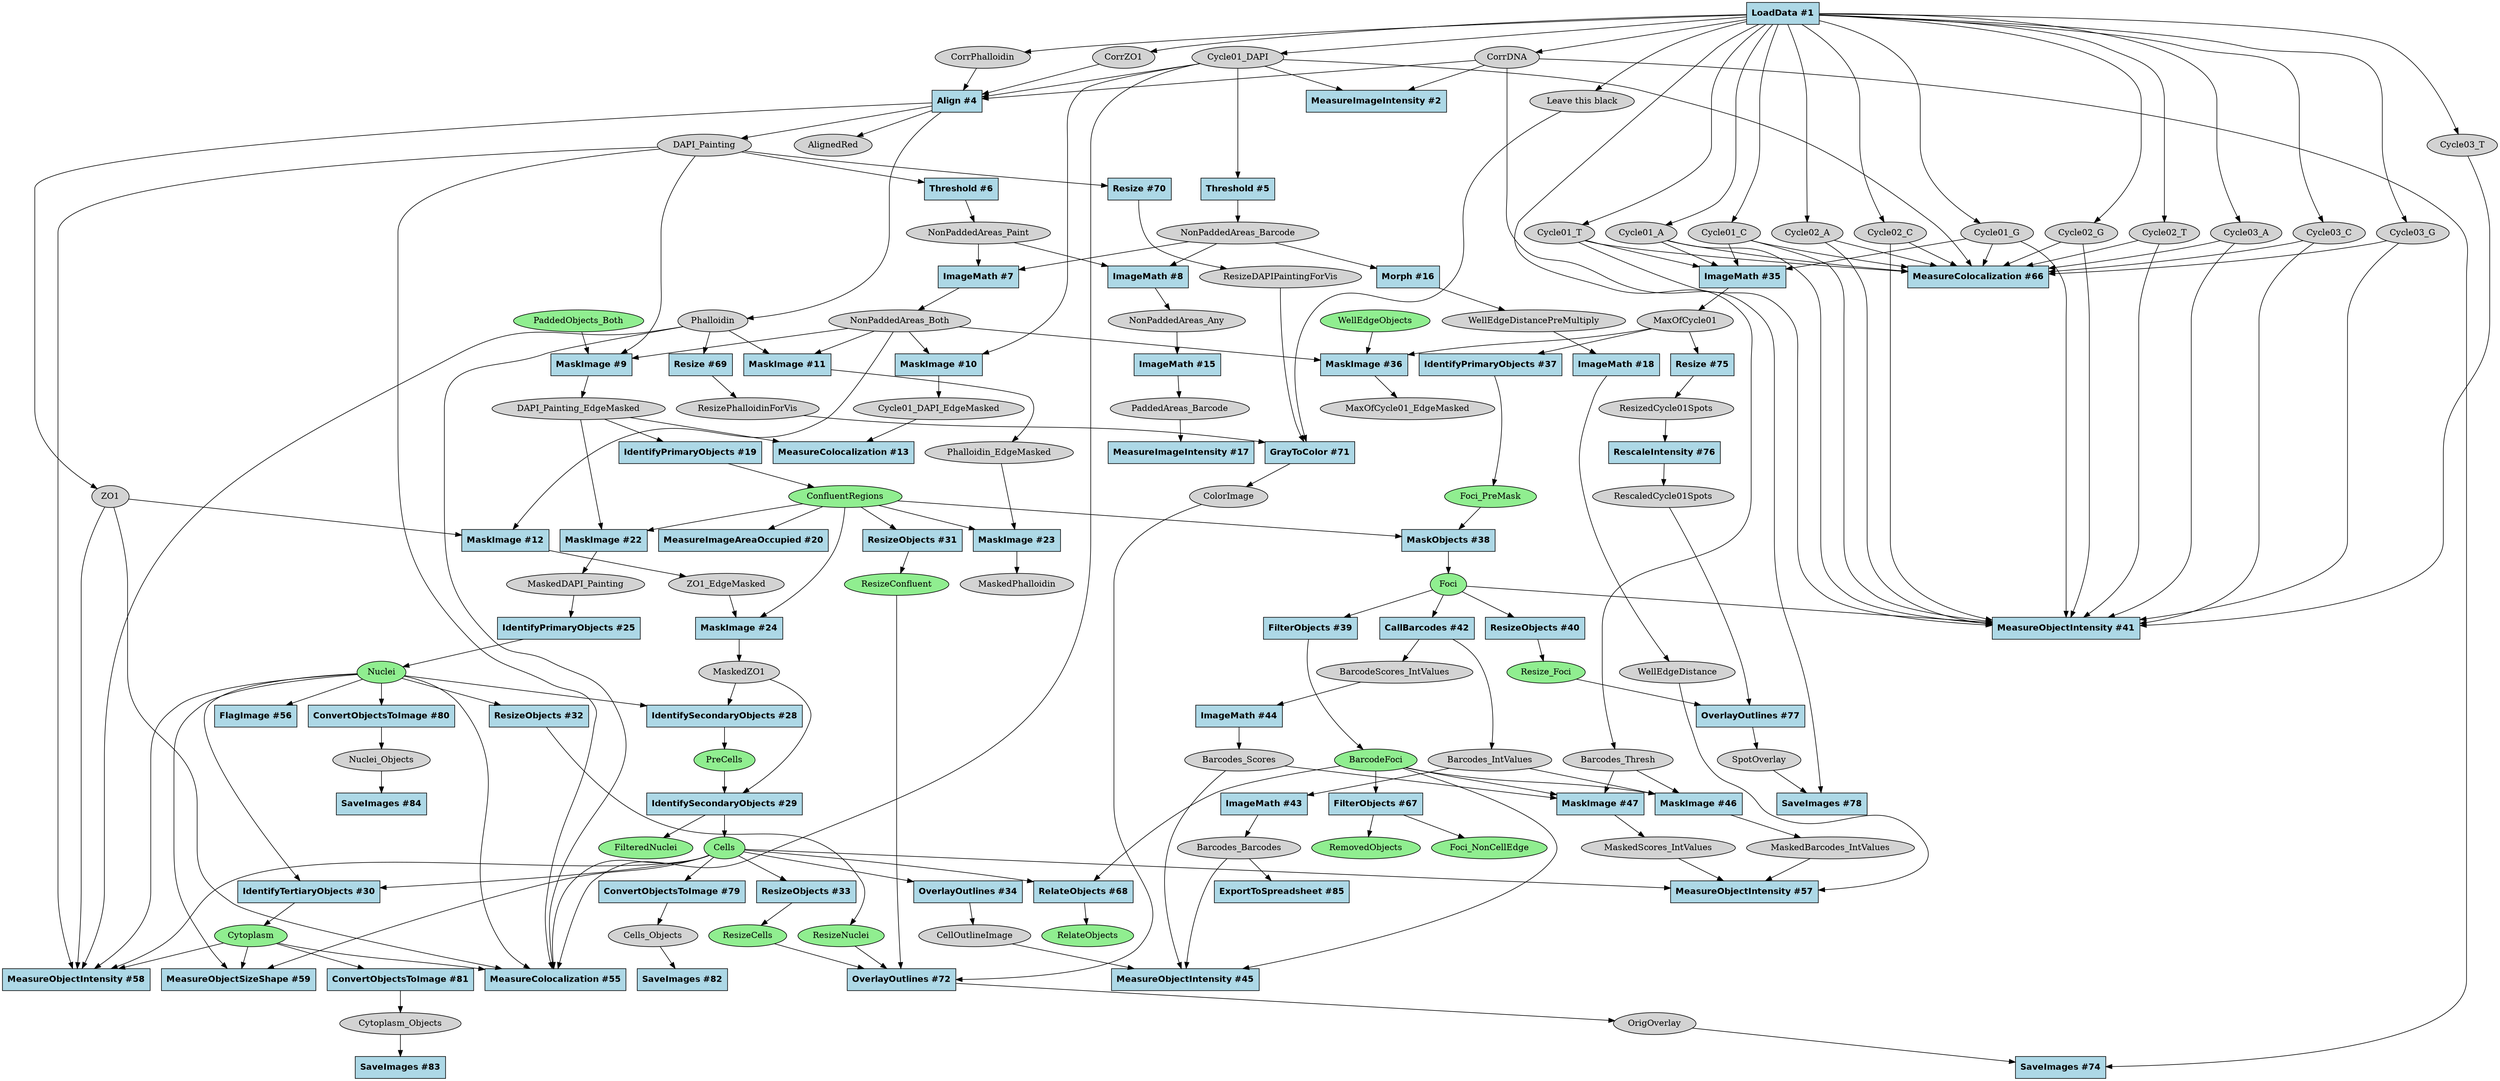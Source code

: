 strict digraph {
"image__Leave this black" [type=image, label="Leave this black", shape=ellipse, style=filled, fillcolor=lightgray];
Align_d0c009c5 [type=module, label="Align #4", module_name=Align, module_num=4, original_num=4, stable_id="Align_d0c009c5", enabled=True, shape=box, style=filled, fontname="Helvetica-Bold", fillcolor=lightblue];
CallBarcodes_bc36b96a [type=module, label="CallBarcodes #42", module_name=CallBarcodes, module_num=42, original_num=42, stable_id="CallBarcodes_bc36b96a", enabled=True, shape=box, style=filled, fontname="Helvetica-Bold", fillcolor=lightblue];
ConvertObjectsToImage_3c1046f2 [type=module, label="ConvertObjectsToImage #79", module_name=ConvertObjectsToImage, module_num=79, original_num=79, stable_id="ConvertObjectsToImage_3c1046f2", enabled=True, shape=box, style=filled, fontname="Helvetica-Bold", fillcolor=lightblue];
ConvertObjectsToImage_51f82f98 [type=module, label="ConvertObjectsToImage #81", module_name=ConvertObjectsToImage, module_num=81, original_num=81, stable_id="ConvertObjectsToImage_51f82f98", enabled=True, shape=box, style=filled, fontname="Helvetica-Bold", fillcolor=lightblue];
ConvertObjectsToImage_f0cc435 [type=module, label="ConvertObjectsToImage #80", module_name=ConvertObjectsToImage, module_num=80, original_num=80, stable_id="ConvertObjectsToImage_f0cc435", enabled=True, shape=box, style=filled, fontname="Helvetica-Bold", fillcolor=lightblue];
ExportToSpreadsheet_1de119ea [type=module, label="ExportToSpreadsheet #85", module_name=ExportToSpreadsheet, module_num=85, original_num=85, stable_id="ExportToSpreadsheet_1de119ea", enabled=True, shape=box, style=filled, fontname="Helvetica-Bold", fillcolor=lightblue];
FilterObjects_a0d8b12f [type=module, label="FilterObjects #39", module_name=FilterObjects, module_num=39, original_num=39, stable_id="FilterObjects_a0d8b12f", enabled=True, shape=box, style=filled, fontname="Helvetica-Bold", fillcolor=lightblue];
FilterObjects_e8d31de3 [type=module, label="FilterObjects #67", module_name=FilterObjects, module_num=67, original_num=67, stable_id="FilterObjects_e8d31de3", enabled=True, shape=box, style=filled, fontname="Helvetica-Bold", fillcolor=lightblue];
FlagImage_3d76eed3 [type=module, label="FlagImage #56", module_name=FlagImage, module_num=56, original_num=56, stable_id="FlagImage_3d76eed3", enabled=True, shape=box, style=filled, fontname="Helvetica-Bold", fillcolor=lightblue];
GrayToColor_e2eac13e [type=module, label="GrayToColor #71", module_name=GrayToColor, module_num=71, original_num=71, stable_id="GrayToColor_e2eac13e", enabled=True, shape=box, style=filled, fontname="Helvetica-Bold", fillcolor=lightblue];
IdentifyPrimaryObjects_469f5b43 [type=module, label="IdentifyPrimaryObjects #25", module_name=IdentifyPrimaryObjects, module_num=25, original_num=25, stable_id="IdentifyPrimaryObjects_469f5b43", enabled=True, shape=box, style=filled, fontname="Helvetica-Bold", fillcolor=lightblue];
IdentifyPrimaryObjects_61616503 [type=module, label="IdentifyPrimaryObjects #19", module_name=IdentifyPrimaryObjects, module_num=19, original_num=19, stable_id="IdentifyPrimaryObjects_61616503", enabled=True, shape=box, style=filled, fontname="Helvetica-Bold", fillcolor=lightblue];
IdentifyPrimaryObjects_c40746df [type=module, label="IdentifyPrimaryObjects #37", module_name=IdentifyPrimaryObjects, module_num=37, original_num=37, stable_id="IdentifyPrimaryObjects_c40746df", enabled=True, shape=box, style=filled, fontname="Helvetica-Bold", fillcolor=lightblue];
IdentifySecondaryObjects_7ee30c54 [type=module, label="IdentifySecondaryObjects #29", module_name=IdentifySecondaryObjects, module_num=29, original_num=29, stable_id="IdentifySecondaryObjects_7ee30c54", enabled=True, shape=box, style=filled, fontname="Helvetica-Bold", fillcolor=lightblue];
IdentifySecondaryObjects_e49539f5 [type=module, label="IdentifySecondaryObjects #28", module_name=IdentifySecondaryObjects, module_num=28, original_num=28, stable_id="IdentifySecondaryObjects_e49539f5", enabled=True, shape=box, style=filled, fontname="Helvetica-Bold", fillcolor=lightblue];
IdentifyTertiaryObjects_ac7b69a9 [type=module, label="IdentifyTertiaryObjects #30", module_name=IdentifyTertiaryObjects, module_num=30, original_num=30, stable_id="IdentifyTertiaryObjects_ac7b69a9", enabled=True, shape=box, style=filled, fontname="Helvetica-Bold", fillcolor=lightblue];
ImageMath_1533b2a0 [type=module, label="ImageMath #43", module_name=ImageMath, module_num=43, original_num=43, stable_id="ImageMath_1533b2a0", enabled=True, shape=box, style=filled, fontname="Helvetica-Bold", fillcolor=lightblue];
ImageMath_280c71d2 [type=module, label="ImageMath #15", module_name=ImageMath, module_num=15, original_num=15, stable_id="ImageMath_280c71d2", enabled=True, shape=box, style=filled, fontname="Helvetica-Bold", fillcolor=lightblue];
ImageMath_500bfcca [type=module, label="ImageMath #7", module_name=ImageMath, module_num=7, original_num=7, stable_id="ImageMath_500bfcca", enabled=True, shape=box, style=filled, fontname="Helvetica-Bold", fillcolor=lightblue];
ImageMath_71d8e604 [type=module, label="ImageMath #18", module_name=ImageMath, module_num=18, original_num=18, stable_id="ImageMath_71d8e604", enabled=True, shape=box, style=filled, fontname="Helvetica-Bold", fillcolor=lightblue];
ImageMath_76ebca63 [type=module, label="ImageMath #8", module_name=ImageMath, module_num=8, original_num=8, stable_id="ImageMath_76ebca63", enabled=True, shape=box, style=filled, fontname="Helvetica-Bold", fillcolor=lightblue];
ImageMath_82709eb0 [type=module, label="ImageMath #35", module_name=ImageMath, module_num=35, original_num=35, stable_id="ImageMath_82709eb0", enabled=True, shape=box, style=filled, fontname="Helvetica-Bold", fillcolor=lightblue];
ImageMath_fd494492 [type=module, label="ImageMath #44", module_name=ImageMath, module_num=44, original_num=44, stable_id="ImageMath_fd494492", enabled=True, shape=box, style=filled, fontname="Helvetica-Bold", fillcolor=lightblue];
LoadData_cbe5cfdf [type=module, label="LoadData #1", module_name=LoadData, module_num=1, original_num=1, stable_id="LoadData_cbe5cfdf", enabled=True, shape=box, style=filled, fontname="Helvetica-Bold", fillcolor=lightblue];
MaskImage_1c28bd3a [type=module, label="MaskImage #47", module_name=MaskImage, module_num=47, original_num=47, stable_id="MaskImage_1c28bd3a", enabled=True, shape=box, style=filled, fontname="Helvetica-Bold", fillcolor=lightblue];
MaskImage_37983b23 [type=module, label="MaskImage #24", module_name=MaskImage, module_num=24, original_num=24, stable_id="MaskImage_37983b23", enabled=True, shape=box, style=filled, fontname="Helvetica-Bold", fillcolor=lightblue];
MaskImage_5611c620 [type=module, label="MaskImage #46", module_name=MaskImage, module_num=46, original_num=46, stable_id="MaskImage_5611c620", enabled=True, shape=box, style=filled, fontname="Helvetica-Bold", fillcolor=lightblue];
MaskImage_5b78475 [type=module, label="MaskImage #36", module_name=MaskImage, module_num=36, original_num=36, stable_id="MaskImage_5b78475", enabled=True, shape=box, style=filled, fontname="Helvetica-Bold", fillcolor=lightblue];
MaskImage_877fe076 [type=module, label="MaskImage #12", module_name=MaskImage, module_num=12, original_num=12, stable_id="MaskImage_877fe076", enabled=True, shape=box, style=filled, fontname="Helvetica-Bold", fillcolor=lightblue];
MaskImage_8db1ea12 [type=module, label="MaskImage #9", module_name=MaskImage, module_num=9, original_num=9, stable_id="MaskImage_8db1ea12", enabled=True, shape=box, style=filled, fontname="Helvetica-Bold", fillcolor=lightblue];
MaskImage_b527d157 [type=module, label="MaskImage #10", module_name=MaskImage, module_num=10, original_num=10, stable_id="MaskImage_b527d157", enabled=True, shape=box, style=filled, fontname="Helvetica-Bold", fillcolor=lightblue];
MaskImage_da1549b4 [type=module, label="MaskImage #11", module_name=MaskImage, module_num=11, original_num=11, stable_id="MaskImage_da1549b4", enabled=True, shape=box, style=filled, fontname="Helvetica-Bold", fillcolor=lightblue];
MaskImage_e05533c6 [type=module, label="MaskImage #22", module_name=MaskImage, module_num=22, original_num=22, stable_id="MaskImage_e05533c6", enabled=True, shape=box, style=filled, fontname="Helvetica-Bold", fillcolor=lightblue];
MaskImage_fee3a5da [type=module, label="MaskImage #23", module_name=MaskImage, module_num=23, original_num=23, stable_id="MaskImage_fee3a5da", enabled=True, shape=box, style=filled, fontname="Helvetica-Bold", fillcolor=lightblue];
MaskObjects_cc9b4af4 [type=module, label="MaskObjects #38", module_name=MaskObjects, module_num=38, original_num=38, stable_id="MaskObjects_cc9b4af4", enabled=True, shape=box, style=filled, fontname="Helvetica-Bold", fillcolor=lightblue];
MeasureColocalization_11dc7f83 [type=module, label="MeasureColocalization #13", module_name=MeasureColocalization, module_num=13, original_num=13, stable_id="MeasureColocalization_11dc7f83", enabled=True, shape=box, style=filled, fontname="Helvetica-Bold", fillcolor=lightblue];
MeasureColocalization_42947605 [type=module, label="MeasureColocalization #66", module_name=MeasureColocalization, module_num=66, original_num=66, stable_id="MeasureColocalization_42947605", enabled=True, shape=box, style=filled, fontname="Helvetica-Bold", fillcolor=lightblue];
MeasureColocalization_b64ad458 [type=module, label="MeasureColocalization #55", module_name=MeasureColocalization, module_num=55, original_num=55, stable_id="MeasureColocalization_b64ad458", enabled=True, shape=box, style=filled, fontname="Helvetica-Bold", fillcolor=lightblue];
MeasureImageAreaOccupied_6bb28693 [type=module, label="MeasureImageAreaOccupied #20", module_name=MeasureImageAreaOccupied, module_num=20, original_num=20, stable_id="MeasureImageAreaOccupied_6bb28693", enabled=True, shape=box, style=filled, fontname="Helvetica-Bold", fillcolor=lightblue];
MeasureImageIntensity_b80df925 [type=module, label="MeasureImageIntensity #2", module_name=MeasureImageIntensity, module_num=2, original_num=2, stable_id="MeasureImageIntensity_b80df925", enabled=True, shape=box, style=filled, fontname="Helvetica-Bold", fillcolor=lightblue];
MeasureImageIntensity_cd880b23 [type=module, label="MeasureImageIntensity #17", module_name=MeasureImageIntensity, module_num=17, original_num=17, stable_id="MeasureImageIntensity_cd880b23", enabled=True, shape=box, style=filled, fontname="Helvetica-Bold", fillcolor=lightblue];
MeasureObjectIntensity_40d9dc39 [type=module, label="MeasureObjectIntensity #41", module_name=MeasureObjectIntensity, module_num=41, original_num=41, stable_id="MeasureObjectIntensity_40d9dc39", enabled=True, shape=box, style=filled, fontname="Helvetica-Bold", fillcolor=lightblue];
MeasureObjectIntensity_5adac90b [type=module, label="MeasureObjectIntensity #57", module_name=MeasureObjectIntensity, module_num=57, original_num=57, stable_id="MeasureObjectIntensity_5adac90b", enabled=True, shape=box, style=filled, fontname="Helvetica-Bold", fillcolor=lightblue];
MeasureObjectIntensity_93a3ea7d [type=module, label="MeasureObjectIntensity #58", module_name=MeasureObjectIntensity, module_num=58, original_num=58, stable_id="MeasureObjectIntensity_93a3ea7d", enabled=True, shape=box, style=filled, fontname="Helvetica-Bold", fillcolor=lightblue];
MeasureObjectIntensity_f0c4470c [type=module, label="MeasureObjectIntensity #45", module_name=MeasureObjectIntensity, module_num=45, original_num=45, stable_id="MeasureObjectIntensity_f0c4470c", enabled=True, shape=box, style=filled, fontname="Helvetica-Bold", fillcolor=lightblue];
MeasureObjectSizeShape_33e152a1 [type=module, label="MeasureObjectSizeShape #59", module_name=MeasureObjectSizeShape, module_num=59, original_num=59, stable_id="MeasureObjectSizeShape_33e152a1", enabled=True, shape=box, style=filled, fontname="Helvetica-Bold", fillcolor=lightblue];
Morph_f5cbf7cb [type=module, label="Morph #16", module_name=Morph, module_num=16, original_num=16, stable_id="Morph_f5cbf7cb", enabled=True, shape=box, style=filled, fontname="Helvetica-Bold", fillcolor=lightblue];
OverlayOutlines_5eab99c7 [type=module, label="OverlayOutlines #77", module_name=OverlayOutlines, module_num=77, original_num=77, stable_id="OverlayOutlines_5eab99c7", enabled=True, shape=box, style=filled, fontname="Helvetica-Bold", fillcolor=lightblue];
OverlayOutlines_61a2679e [type=module, label="OverlayOutlines #34", module_name=OverlayOutlines, module_num=34, original_num=34, stable_id="OverlayOutlines_61a2679e", enabled=True, shape=box, style=filled, fontname="Helvetica-Bold", fillcolor=lightblue];
OverlayOutlines_cfebace4 [type=module, label="OverlayOutlines #72", module_name=OverlayOutlines, module_num=72, original_num=72, stable_id="OverlayOutlines_cfebace4", enabled=True, shape=box, style=filled, fontname="Helvetica-Bold", fillcolor=lightblue];
RelateObjects_fcb38012 [type=module, label="RelateObjects #68", module_name=RelateObjects, module_num=68, original_num=68, stable_id="RelateObjects_fcb38012", enabled=True, shape=box, style=filled, fontname="Helvetica-Bold", fillcolor=lightblue];
RescaleIntensity_f3506eb1 [type=module, label="RescaleIntensity #76", module_name=RescaleIntensity, module_num=76, original_num=76, stable_id="RescaleIntensity_f3506eb1", enabled=True, shape=box, style=filled, fontname="Helvetica-Bold", fillcolor=lightblue];
ResizeObjects_184fe8c2 [type=module, label="ResizeObjects #31", module_name=ResizeObjects, module_num=31, original_num=31, stable_id="ResizeObjects_184fe8c2", enabled=True, shape=box, style=filled, fontname="Helvetica-Bold", fillcolor=lightblue];
ResizeObjects_29dfc2dc [type=module, label="ResizeObjects #40", module_name=ResizeObjects, module_num=40, original_num=40, stable_id="ResizeObjects_29dfc2dc", enabled=True, shape=box, style=filled, fontname="Helvetica-Bold", fillcolor=lightblue];
ResizeObjects_4d4d450 [type=module, label="ResizeObjects #33", module_name=ResizeObjects, module_num=33, original_num=33, stable_id="ResizeObjects_4d4d450", enabled=True, shape=box, style=filled, fontname="Helvetica-Bold", fillcolor=lightblue];
ResizeObjects_a180598e [type=module, label="ResizeObjects #32", module_name=ResizeObjects, module_num=32, original_num=32, stable_id="ResizeObjects_a180598e", enabled=True, shape=box, style=filled, fontname="Helvetica-Bold", fillcolor=lightblue];
Resize_8b00446f [type=module, label="Resize #69", module_name=Resize, module_num=69, original_num=69, stable_id="Resize_8b00446f", enabled=True, shape=box, style=filled, fontname="Helvetica-Bold", fillcolor=lightblue];
Resize_ad058f57 [type=module, label="Resize #70", module_name=Resize, module_num=70, original_num=70, stable_id="Resize_ad058f57", enabled=True, shape=box, style=filled, fontname="Helvetica-Bold", fillcolor=lightblue];
Resize_b7f4005c [type=module, label="Resize #75", module_name=Resize, module_num=75, original_num=75, stable_id="Resize_b7f4005c", enabled=True, shape=box, style=filled, fontname="Helvetica-Bold", fillcolor=lightblue];
SaveImages_22818067 [type=module, label="SaveImages #82", module_name=SaveImages, module_num=82, original_num=82, stable_id="SaveImages_22818067", enabled=True, shape=box, style=filled, fontname="Helvetica-Bold", fillcolor=lightblue];
SaveImages_2c5c819a [type=module, label="SaveImages #84", module_name=SaveImages, module_num=84, original_num=84, stable_id="SaveImages_2c5c819a", enabled=True, shape=box, style=filled, fontname="Helvetica-Bold", fillcolor=lightblue];
SaveImages_bef43005 [type=module, label="SaveImages #78", module_name=SaveImages, module_num=78, original_num=78, stable_id="SaveImages_bef43005", enabled=True, shape=box, style=filled, fontname="Helvetica-Bold", fillcolor=lightblue];
SaveImages_c7ae0a8c [type=module, label="SaveImages #74", module_name=SaveImages, module_num=74, original_num=74, stable_id="SaveImages_c7ae0a8c", enabled=True, shape=box, style=filled, fontname="Helvetica-Bold", fillcolor=lightblue];
SaveImages_e910b9eb [type=module, label="SaveImages #83", module_name=SaveImages, module_num=83, original_num=83, stable_id="SaveImages_e910b9eb", enabled=True, shape=box, style=filled, fontname="Helvetica-Bold", fillcolor=lightblue];
Threshold_2b5e237d [type=module, label="Threshold #5", module_name=Threshold, module_num=5, original_num=5, stable_id="Threshold_2b5e237d", enabled=True, shape=box, style=filled, fontname="Helvetica-Bold", fillcolor=lightblue];
Threshold_3396c4ee [type=module, label="Threshold #6", module_name=Threshold, module_num=6, original_num=6, stable_id="Threshold_3396c4ee", enabled=True, shape=box, style=filled, fontname="Helvetica-Bold", fillcolor=lightblue];
image__AlignedRed [type=image, label=AlignedRed, shape=ellipse, style=filled, fillcolor=lightgray];
image__BarcodeScores_IntValues [type=image, label="BarcodeScores_IntValues", shape=ellipse, style=filled, fillcolor=lightgray];
image__Barcodes_Barcodes [type=image, label="Barcodes_Barcodes", shape=ellipse, style=filled, fillcolor=lightgray];
image__Barcodes_IntValues [type=image, label="Barcodes_IntValues", shape=ellipse, style=filled, fillcolor=lightgray];
image__Barcodes_Scores [type=image, label="Barcodes_Scores", shape=ellipse, style=filled, fillcolor=lightgray];
image__Barcodes_Thresh [type=image, label="Barcodes_Thresh", shape=ellipse, style=filled, fillcolor=lightgray];
image__CellOutlineImage [type=image, label=CellOutlineImage, shape=ellipse, style=filled, fillcolor=lightgray];
image__Cells_Objects [type=image, label="Cells_Objects", shape=ellipse, style=filled, fillcolor=lightgray];
image__ColorImage [type=image, label=ColorImage, shape=ellipse, style=filled, fillcolor=lightgray];
image__CorrDNA [type=image, label=CorrDNA, shape=ellipse, style=filled, fillcolor=lightgray];
image__CorrPhalloidin [type=image, label=CorrPhalloidin, shape=ellipse, style=filled, fillcolor=lightgray];
image__CorrZO1 [type=image, label=CorrZO1, shape=ellipse, style=filled, fillcolor=lightgray];
image__Cycle01_A [type=image, label="Cycle01_A", shape=ellipse, style=filled, fillcolor=lightgray];
image__Cycle01_C [type=image, label="Cycle01_C", shape=ellipse, style=filled, fillcolor=lightgray];
image__Cycle01_DAPI [type=image, label="Cycle01_DAPI", shape=ellipse, style=filled, fillcolor=lightgray];
image__Cycle01_DAPI_EdgeMasked [type=image, label="Cycle01_DAPI_EdgeMasked", shape=ellipse, style=filled, fillcolor=lightgray];
image__Cycle01_G [type=image, label="Cycle01_G", shape=ellipse, style=filled, fillcolor=lightgray];
image__Cycle01_T [type=image, label="Cycle01_T", shape=ellipse, style=filled, fillcolor=lightgray];
image__Cycle02_A [type=image, label="Cycle02_A", shape=ellipse, style=filled, fillcolor=lightgray];
image__Cycle02_C [type=image, label="Cycle02_C", shape=ellipse, style=filled, fillcolor=lightgray];
image__Cycle02_G [type=image, label="Cycle02_G", shape=ellipse, style=filled, fillcolor=lightgray];
image__Cycle02_T [type=image, label="Cycle02_T", shape=ellipse, style=filled, fillcolor=lightgray];
image__Cycle03_A [type=image, label="Cycle03_A", shape=ellipse, style=filled, fillcolor=lightgray];
image__Cycle03_C [type=image, label="Cycle03_C", shape=ellipse, style=filled, fillcolor=lightgray];
image__Cycle03_G [type=image, label="Cycle03_G", shape=ellipse, style=filled, fillcolor=lightgray];
image__Cycle03_T [type=image, label="Cycle03_T", shape=ellipse, style=filled, fillcolor=lightgray];
image__Cytoplasm_Objects [type=image, label="Cytoplasm_Objects", shape=ellipse, style=filled, fillcolor=lightgray];
image__DAPI_Painting [type=image, label="DAPI_Painting", shape=ellipse, style=filled, fillcolor=lightgray];
image__DAPI_Painting_EdgeMasked [type=image, label="DAPI_Painting_EdgeMasked", shape=ellipse, style=filled, fillcolor=lightgray];
image__MaskedBarcodes_IntValues [type=image, label="MaskedBarcodes_IntValues", shape=ellipse, style=filled, fillcolor=lightgray];
image__MaskedDAPI_Painting [type=image, label="MaskedDAPI_Painting", shape=ellipse, style=filled, fillcolor=lightgray];
image__MaskedPhalloidin [type=image, label=MaskedPhalloidin, shape=ellipse, style=filled, fillcolor=lightgray];
image__MaskedScores_IntValues [type=image, label="MaskedScores_IntValues", shape=ellipse, style=filled, fillcolor=lightgray];
image__MaskedZO1 [type=image, label=MaskedZO1, shape=ellipse, style=filled, fillcolor=lightgray];
image__MaxOfCycle01 [type=image, label=MaxOfCycle01, shape=ellipse, style=filled, fillcolor=lightgray];
image__MaxOfCycle01_EdgeMasked [type=image, label="MaxOfCycle01_EdgeMasked", shape=ellipse, style=filled, fillcolor=lightgray];
image__NonPaddedAreas_Any [type=image, label="NonPaddedAreas_Any", shape=ellipse, style=filled, fillcolor=lightgray];
image__NonPaddedAreas_Barcode [type=image, label="NonPaddedAreas_Barcode", shape=ellipse, style=filled, fillcolor=lightgray];
image__NonPaddedAreas_Both [type=image, label="NonPaddedAreas_Both", shape=ellipse, style=filled, fillcolor=lightgray];
image__NonPaddedAreas_Paint [type=image, label="NonPaddedAreas_Paint", shape=ellipse, style=filled, fillcolor=lightgray];
image__Nuclei_Objects [type=image, label="Nuclei_Objects", shape=ellipse, style=filled, fillcolor=lightgray];
image__OrigOverlay [type=image, label=OrigOverlay, shape=ellipse, style=filled, fillcolor=lightgray];
image__PaddedAreas_Barcode [type=image, label="PaddedAreas_Barcode", shape=ellipse, style=filled, fillcolor=lightgray];
image__Phalloidin [type=image, label=Phalloidin, shape=ellipse, style=filled, fillcolor=lightgray];
image__Phalloidin_EdgeMasked [type=image, label="Phalloidin_EdgeMasked", shape=ellipse, style=filled, fillcolor=lightgray];
image__RescaledCycle01Spots [type=image, label=RescaledCycle01Spots, shape=ellipse, style=filled, fillcolor=lightgray];
image__ResizeDAPIPaintingForVis [type=image, label=ResizeDAPIPaintingForVis, shape=ellipse, style=filled, fillcolor=lightgray];
image__ResizePhalloidinForVis [type=image, label=ResizePhalloidinForVis, shape=ellipse, style=filled, fillcolor=lightgray];
image__ResizedCycle01Spots [type=image, label=ResizedCycle01Spots, shape=ellipse, style=filled, fillcolor=lightgray];
image__SpotOverlay [type=image, label=SpotOverlay, shape=ellipse, style=filled, fillcolor=lightgray];
image__WellEdgeDistance [type=image, label=WellEdgeDistance, shape=ellipse, style=filled, fillcolor=lightgray];
image__WellEdgeDistancePreMultiply [type=image, label=WellEdgeDistancePreMultiply, shape=ellipse, style=filled, fillcolor=lightgray];
image__ZO1 [type=image, label=ZO1, shape=ellipse, style=filled, fillcolor=lightgray];
image__ZO1_EdgeMasked [type=image, label="ZO1_EdgeMasked", shape=ellipse, style=filled, fillcolor=lightgray];
object__BarcodeFoci [type=object, label=BarcodeFoci, shape=ellipse, style=filled, fillcolor=lightgreen];
object__Cells [type=object, label=Cells, shape=ellipse, style=filled, fillcolor=lightgreen];
object__ConfluentRegions [type=object, label=ConfluentRegions, shape=ellipse, style=filled, fillcolor=lightgreen];
object__Cytoplasm [type=object, label=Cytoplasm, shape=ellipse, style=filled, fillcolor=lightgreen];
object__FilteredNuclei [type=object, label=FilteredNuclei, shape=ellipse, style=filled, fillcolor=lightgreen];
object__Foci [type=object, label=Foci, shape=ellipse, style=filled, fillcolor=lightgreen];
object__Foci_NonCellEdge [type=object, label="Foci_NonCellEdge", shape=ellipse, style=filled, fillcolor=lightgreen];
object__Foci_PreMask [type=object, label="Foci_PreMask", shape=ellipse, style=filled, fillcolor=lightgreen];
object__Nuclei [type=object, label=Nuclei, shape=ellipse, style=filled, fillcolor=lightgreen];
object__PaddedObjects_Both [type=object, label="PaddedObjects_Both", shape=ellipse, style=filled, fillcolor=lightgreen];
object__PreCells [type=object, label=PreCells, shape=ellipse, style=filled, fillcolor=lightgreen];
object__RelateObjects [type=object, label=RelateObjects, shape=ellipse, style=filled, fillcolor=lightgreen];
object__RemovedObjects [type=object, label=RemovedObjects, shape=ellipse, style=filled, fillcolor=lightgreen];
object__ResizeCells [type=object, label=ResizeCells, shape=ellipse, style=filled, fillcolor=lightgreen];
object__ResizeConfluent [type=object, label=ResizeConfluent, shape=ellipse, style=filled, fillcolor=lightgreen];
object__ResizeNuclei [type=object, label=ResizeNuclei, shape=ellipse, style=filled, fillcolor=lightgreen];
object__Resize_Foci [type=object, label="Resize_Foci", shape=ellipse, style=filled, fillcolor=lightgreen];
object__WellEdgeObjects [type=object, label=WellEdgeObjects, shape=ellipse, style=filled, fillcolor=lightgreen];
"image__Leave this black" -> GrayToColor_e2eac13e [type="image_input"];
Align_d0c009c5 -> image__AlignedRed [type="image_output"];
Align_d0c009c5 -> image__DAPI_Painting [type="image_output"];
Align_d0c009c5 -> image__Phalloidin [type="image_output"];
Align_d0c009c5 -> image__ZO1 [type="image_output"];
CallBarcodes_bc36b96a -> image__BarcodeScores_IntValues [type="image_output"];
CallBarcodes_bc36b96a -> image__Barcodes_IntValues [type="image_output"];
ConvertObjectsToImage_3c1046f2 -> image__Cells_Objects [type="image_output"];
ConvertObjectsToImage_51f82f98 -> image__Cytoplasm_Objects [type="image_output"];
ConvertObjectsToImage_f0cc435 -> image__Nuclei_Objects [type="image_output"];
FilterObjects_a0d8b12f -> object__BarcodeFoci [type="object_output"];
FilterObjects_e8d31de3 -> object__Foci_NonCellEdge [type="object_output"];
FilterObjects_e8d31de3 -> object__RemovedObjects [type="object_output"];
GrayToColor_e2eac13e -> image__ColorImage [type="image_output"];
IdentifyPrimaryObjects_469f5b43 -> object__Nuclei [type="object_output"];
IdentifyPrimaryObjects_61616503 -> object__ConfluentRegions [type="object_output"];
IdentifyPrimaryObjects_c40746df -> object__Foci_PreMask [type="object_output"];
IdentifySecondaryObjects_7ee30c54 -> object__Cells [type="object_output"];
IdentifySecondaryObjects_7ee30c54 -> object__FilteredNuclei [type="object_output"];
IdentifySecondaryObjects_e49539f5 -> object__PreCells [type="object_output"];
IdentifyTertiaryObjects_ac7b69a9 -> object__Cytoplasm [type="object_output"];
ImageMath_1533b2a0 -> image__Barcodes_Barcodes [type="image_output"];
ImageMath_280c71d2 -> image__PaddedAreas_Barcode [type="image_output"];
ImageMath_500bfcca -> image__NonPaddedAreas_Both [type="image_output"];
ImageMath_71d8e604 -> image__WellEdgeDistance [type="image_output"];
ImageMath_76ebca63 -> image__NonPaddedAreas_Any [type="image_output"];
ImageMath_82709eb0 -> image__MaxOfCycle01 [type="image_output"];
ImageMath_fd494492 -> image__Barcodes_Scores [type="image_output"];
LoadData_cbe5cfdf -> "image__Leave this black" [type="image_output"];
LoadData_cbe5cfdf -> image__Barcodes_Thresh [type="image_output"];
LoadData_cbe5cfdf -> image__CorrDNA [type="image_output"];
LoadData_cbe5cfdf -> image__CorrPhalloidin [type="image_output"];
LoadData_cbe5cfdf -> image__CorrZO1 [type="image_output"];
LoadData_cbe5cfdf -> image__Cycle01_A [type="image_output"];
LoadData_cbe5cfdf -> image__Cycle01_C [type="image_output"];
LoadData_cbe5cfdf -> image__Cycle01_DAPI [type="image_output"];
LoadData_cbe5cfdf -> image__Cycle01_G [type="image_output"];
LoadData_cbe5cfdf -> image__Cycle01_T [type="image_output"];
LoadData_cbe5cfdf -> image__Cycle02_A [type="image_output"];
LoadData_cbe5cfdf -> image__Cycle02_C [type="image_output"];
LoadData_cbe5cfdf -> image__Cycle02_G [type="image_output"];
LoadData_cbe5cfdf -> image__Cycle02_T [type="image_output"];
LoadData_cbe5cfdf -> image__Cycle03_A [type="image_output"];
LoadData_cbe5cfdf -> image__Cycle03_C [type="image_output"];
LoadData_cbe5cfdf -> image__Cycle03_G [type="image_output"];
LoadData_cbe5cfdf -> image__Cycle03_T [type="image_output"];
MaskImage_1c28bd3a -> image__MaskedScores_IntValues [type="image_output"];
MaskImage_37983b23 -> image__MaskedZO1 [type="image_output"];
MaskImage_5611c620 -> image__MaskedBarcodes_IntValues [type="image_output"];
MaskImage_5b78475 -> image__MaxOfCycle01_EdgeMasked [type="image_output"];
MaskImage_877fe076 -> image__ZO1_EdgeMasked [type="image_output"];
MaskImage_8db1ea12 -> image__DAPI_Painting_EdgeMasked [type="image_output"];
MaskImage_b527d157 -> image__Cycle01_DAPI_EdgeMasked [type="image_output"];
MaskImage_da1549b4 -> image__Phalloidin_EdgeMasked [type="image_output"];
MaskImage_e05533c6 -> image__MaskedDAPI_Painting [type="image_output"];
MaskImage_fee3a5da -> image__MaskedPhalloidin [type="image_output"];
MaskObjects_cc9b4af4 -> object__Foci [type="object_output"];
Morph_f5cbf7cb -> image__WellEdgeDistancePreMultiply [type="image_output"];
OverlayOutlines_5eab99c7 -> image__SpotOverlay [type="image_output"];
OverlayOutlines_61a2679e -> image__CellOutlineImage [type="image_output"];
OverlayOutlines_cfebace4 -> image__OrigOverlay [type="image_output"];
RelateObjects_fcb38012 -> object__RelateObjects [type="object_output"];
RescaleIntensity_f3506eb1 -> image__RescaledCycle01Spots [type="image_output"];
ResizeObjects_184fe8c2 -> object__ResizeConfluent [type="object_output"];
ResizeObjects_29dfc2dc -> object__Resize_Foci [type="object_output"];
ResizeObjects_4d4d450 -> object__ResizeCells [type="object_output"];
ResizeObjects_a180598e -> object__ResizeNuclei [type="object_output"];
Resize_8b00446f -> image__ResizePhalloidinForVis [type="image_output"];
Resize_ad058f57 -> image__ResizeDAPIPaintingForVis [type="image_output"];
Resize_b7f4005c -> image__ResizedCycle01Spots [type="image_output"];
Threshold_2b5e237d -> image__NonPaddedAreas_Barcode [type="image_output"];
Threshold_3396c4ee -> image__NonPaddedAreas_Paint [type="image_output"];
image__BarcodeScores_IntValues -> ImageMath_fd494492 [type="image_input"];
image__Barcodes_Barcodes -> ExportToSpreadsheet_1de119ea [type="image_input"];
image__Barcodes_Barcodes -> MeasureObjectIntensity_f0c4470c [type="image_list_input"];
image__Barcodes_IntValues -> ImageMath_1533b2a0 [type="image_input"];
image__Barcodes_IntValues -> MaskImage_5611c620 [type="image_input"];
image__Barcodes_Scores -> MaskImage_1c28bd3a [type="image_input"];
image__Barcodes_Scores -> MeasureObjectIntensity_f0c4470c [type="image_list_input"];
image__Barcodes_Thresh -> MaskImage_1c28bd3a [type="image_input"];
image__Barcodes_Thresh -> MaskImage_5611c620 [type="image_input"];
image__CellOutlineImage -> MeasureObjectIntensity_f0c4470c [type="image_list_input"];
image__Cells_Objects -> SaveImages_22818067 [type="image_input"];
image__ColorImage -> OverlayOutlines_cfebace4 [type="image_input"];
image__CorrDNA -> Align_d0c009c5 [type="image_input"];
image__CorrDNA -> MeasureImageIntensity_b80df925 [type="image_list_input"];
image__CorrDNA -> SaveImages_bef43005 [type="image_input"];
image__CorrDNA -> SaveImages_c7ae0a8c [type="image_input"];
image__CorrPhalloidin -> Align_d0c009c5 [type="image_input"];
image__CorrZO1 -> Align_d0c009c5 [type="image_input"];
image__Cycle01_A -> ImageMath_82709eb0 [type="image_input"];
image__Cycle01_A -> MeasureColocalization_42947605 [type="image_list_input"];
image__Cycle01_A -> MeasureObjectIntensity_40d9dc39 [type="image_list_input"];
image__Cycle01_C -> ImageMath_82709eb0 [type="image_input"];
image__Cycle01_C -> MeasureColocalization_42947605 [type="image_list_input"];
image__Cycle01_C -> MeasureObjectIntensity_40d9dc39 [type="image_list_input"];
image__Cycle01_DAPI -> Align_d0c009c5 [type="image_input"];
image__Cycle01_DAPI -> MaskImage_b527d157 [type="image_input"];
image__Cycle01_DAPI -> MeasureColocalization_42947605 [type="image_list_input"];
image__Cycle01_DAPI -> MeasureColocalization_b64ad458 [type="image_list_input"];
image__Cycle01_DAPI -> MeasureImageIntensity_b80df925 [type="image_list_input"];
image__Cycle01_DAPI -> Threshold_2b5e237d [type="image_input"];
image__Cycle01_DAPI_EdgeMasked -> MeasureColocalization_11dc7f83 [type="image_list_input"];
image__Cycle01_G -> ImageMath_82709eb0 [type="image_input"];
image__Cycle01_G -> MeasureColocalization_42947605 [type="image_list_input"];
image__Cycle01_G -> MeasureObjectIntensity_40d9dc39 [type="image_list_input"];
image__Cycle01_T -> ImageMath_82709eb0 [type="image_input"];
image__Cycle01_T -> MeasureColocalization_42947605 [type="image_list_input"];
image__Cycle01_T -> MeasureObjectIntensity_40d9dc39 [type="image_list_input"];
image__Cycle02_A -> MeasureColocalization_42947605 [type="image_list_input"];
image__Cycle02_A -> MeasureObjectIntensity_40d9dc39 [type="image_list_input"];
image__Cycle02_C -> MeasureColocalization_42947605 [type="image_list_input"];
image__Cycle02_C -> MeasureObjectIntensity_40d9dc39 [type="image_list_input"];
image__Cycle02_G -> MeasureColocalization_42947605 [type="image_list_input"];
image__Cycle02_G -> MeasureObjectIntensity_40d9dc39 [type="image_list_input"];
image__Cycle02_T -> MeasureColocalization_42947605 [type="image_list_input"];
image__Cycle02_T -> MeasureObjectIntensity_40d9dc39 [type="image_list_input"];
image__Cycle03_A -> MeasureColocalization_42947605 [type="image_list_input"];
image__Cycle03_A -> MeasureObjectIntensity_40d9dc39 [type="image_list_input"];
image__Cycle03_C -> MeasureColocalization_42947605 [type="image_list_input"];
image__Cycle03_C -> MeasureObjectIntensity_40d9dc39 [type="image_list_input"];
image__Cycle03_G -> MeasureColocalization_42947605 [type="image_list_input"];
image__Cycle03_G -> MeasureObjectIntensity_40d9dc39 [type="image_list_input"];
image__Cycle03_T -> MeasureObjectIntensity_40d9dc39 [type="image_list_input"];
image__Cytoplasm_Objects -> SaveImages_e910b9eb [type="image_input"];
image__DAPI_Painting -> MaskImage_8db1ea12 [type="image_input"];
image__DAPI_Painting -> MeasureColocalization_b64ad458 [type="image_list_input"];
image__DAPI_Painting -> MeasureObjectIntensity_93a3ea7d [type="image_list_input"];
image__DAPI_Painting -> Resize_ad058f57 [type="image_input"];
image__DAPI_Painting -> Threshold_3396c4ee [type="image_input"];
image__DAPI_Painting_EdgeMasked -> IdentifyPrimaryObjects_61616503 [type="image_input"];
image__DAPI_Painting_EdgeMasked -> MaskImage_e05533c6 [type="image_input"];
image__DAPI_Painting_EdgeMasked -> MeasureColocalization_11dc7f83 [type="image_list_input"];
image__MaskedBarcodes_IntValues -> MeasureObjectIntensity_5adac90b [type="image_list_input"];
image__MaskedDAPI_Painting -> IdentifyPrimaryObjects_469f5b43 [type="image_input"];
image__MaskedScores_IntValues -> MeasureObjectIntensity_5adac90b [type="image_list_input"];
image__MaskedZO1 -> IdentifySecondaryObjects_7ee30c54 [type="image_input"];
image__MaskedZO1 -> IdentifySecondaryObjects_e49539f5 [type="image_input"];
image__MaxOfCycle01 -> IdentifyPrimaryObjects_c40746df [type="image_input"];
image__MaxOfCycle01 -> MaskImage_5b78475 [type="image_input"];
image__MaxOfCycle01 -> Resize_b7f4005c [type="image_input"];
image__NonPaddedAreas_Any -> ImageMath_280c71d2 [type="image_input"];
image__NonPaddedAreas_Barcode -> ImageMath_500bfcca [type="image_input"];
image__NonPaddedAreas_Barcode -> ImageMath_76ebca63 [type="image_input"];
image__NonPaddedAreas_Barcode -> Morph_f5cbf7cb [type="image_input"];
image__NonPaddedAreas_Both -> MaskImage_5b78475 [type="image_input"];
image__NonPaddedAreas_Both -> MaskImage_877fe076 [type="image_input"];
image__NonPaddedAreas_Both -> MaskImage_8db1ea12 [type="image_input"];
image__NonPaddedAreas_Both -> MaskImage_b527d157 [type="image_input"];
image__NonPaddedAreas_Both -> MaskImage_da1549b4 [type="image_input"];
image__NonPaddedAreas_Paint -> ImageMath_500bfcca [type="image_input"];
image__NonPaddedAreas_Paint -> ImageMath_76ebca63 [type="image_input"];
image__Nuclei_Objects -> SaveImages_2c5c819a [type="image_input"];
image__OrigOverlay -> SaveImages_c7ae0a8c [type="image_input"];
image__PaddedAreas_Barcode -> MeasureImageIntensity_cd880b23 [type="image_list_input"];
image__Phalloidin -> MaskImage_da1549b4 [type="image_input"];
image__Phalloidin -> MeasureColocalization_b64ad458 [type="image_list_input"];
image__Phalloidin -> MeasureObjectIntensity_93a3ea7d [type="image_list_input"];
image__Phalloidin -> Resize_8b00446f [type="image_input"];
image__Phalloidin_EdgeMasked -> MaskImage_fee3a5da [type="image_input"];
image__RescaledCycle01Spots -> OverlayOutlines_5eab99c7 [type="image_input"];
image__ResizeDAPIPaintingForVis -> GrayToColor_e2eac13e [type="image_input"];
image__ResizePhalloidinForVis -> GrayToColor_e2eac13e [type="image_input"];
image__ResizedCycle01Spots -> RescaleIntensity_f3506eb1 [type="image_input"];
image__SpotOverlay -> SaveImages_bef43005 [type="image_input"];
image__WellEdgeDistance -> MeasureObjectIntensity_5adac90b [type="image_list_input"];
image__WellEdgeDistancePreMultiply -> ImageMath_71d8e604 [type="image_input"];
image__ZO1 -> MaskImage_877fe076 [type="image_input"];
image__ZO1 -> MeasureColocalization_b64ad458 [type="image_list_input"];
image__ZO1 -> MeasureObjectIntensity_93a3ea7d [type="image_list_input"];
image__ZO1_EdgeMasked -> MaskImage_37983b23 [type="image_input"];
object__BarcodeFoci -> FilterObjects_e8d31de3 [type="object_input"];
object__BarcodeFoci -> MaskImage_1c28bd3a [type="object_input"];
object__BarcodeFoci -> MaskImage_5611c620 [type="object_input"];
object__BarcodeFoci -> MeasureObjectIntensity_f0c4470c [type="object_list_input"];
object__BarcodeFoci -> RelateObjects_fcb38012 [type="object_input"];
object__Cells -> ConvertObjectsToImage_3c1046f2 [type="object_input"];
object__Cells -> IdentifyTertiaryObjects_ac7b69a9 [type="object_input"];
object__Cells -> MeasureColocalization_b64ad458 [type="object_list_input"];
object__Cells -> MeasureObjectIntensity_5adac90b [type="object_list_input"];
object__Cells -> MeasureObjectIntensity_93a3ea7d [type="object_list_input"];
object__Cells -> MeasureObjectSizeShape_33e152a1 [type="object_list_input"];
object__Cells -> OverlayOutlines_61a2679e [type="object_input"];
object__Cells -> RelateObjects_fcb38012 [type="object_input"];
object__Cells -> ResizeObjects_4d4d450 [type="object_input"];
object__ConfluentRegions -> MaskImage_37983b23 [type="object_input"];
object__ConfluentRegions -> MaskImage_e05533c6 [type="object_input"];
object__ConfluentRegions -> MaskImage_fee3a5da [type="object_input"];
object__ConfluentRegions -> MaskObjects_cc9b4af4 [type="object_input"];
object__ConfluentRegions -> MeasureImageAreaOccupied_6bb28693 [type="object_list_input"];
object__ConfluentRegions -> ResizeObjects_184fe8c2 [type="object_input"];
object__Cytoplasm -> ConvertObjectsToImage_51f82f98 [type="object_input"];
object__Cytoplasm -> MeasureColocalization_b64ad458 [type="object_list_input"];
object__Cytoplasm -> MeasureObjectIntensity_93a3ea7d [type="object_list_input"];
object__Cytoplasm -> MeasureObjectSizeShape_33e152a1 [type="object_list_input"];
object__Foci -> CallBarcodes_bc36b96a [type="object_input"];
object__Foci -> FilterObjects_a0d8b12f [type="object_input"];
object__Foci -> MeasureObjectIntensity_40d9dc39 [type="object_list_input"];
object__Foci -> ResizeObjects_29dfc2dc [type="object_input"];
object__Foci_PreMask -> MaskObjects_cc9b4af4 [type="object_input"];
object__Nuclei -> ConvertObjectsToImage_f0cc435 [type="object_input"];
object__Nuclei -> FlagImage_3d76eed3 [type="object_input"];
object__Nuclei -> IdentifySecondaryObjects_e49539f5 [type="object_input"];
object__Nuclei -> IdentifyTertiaryObjects_ac7b69a9 [type="object_input"];
object__Nuclei -> MeasureColocalization_b64ad458 [type="object_list_input"];
object__Nuclei -> MeasureObjectIntensity_93a3ea7d [type="object_list_input"];
object__Nuclei -> MeasureObjectSizeShape_33e152a1 [type="object_list_input"];
object__Nuclei -> ResizeObjects_a180598e [type="object_input"];
object__PaddedObjects_Both -> MaskImage_8db1ea12 [type="object_input"];
object__PreCells -> IdentifySecondaryObjects_7ee30c54 [type="object_input"];
object__ResizeCells -> OverlayOutlines_cfebace4 [type="object_input"];
object__ResizeConfluent -> OverlayOutlines_cfebace4 [type="object_input"];
object__ResizeNuclei -> OverlayOutlines_cfebace4 [type="object_input"];
object__Resize_Foci -> OverlayOutlines_5eab99c7 [type="object_input"];
object__WellEdgeObjects -> MaskImage_5b78475 [type="object_input"];
}
